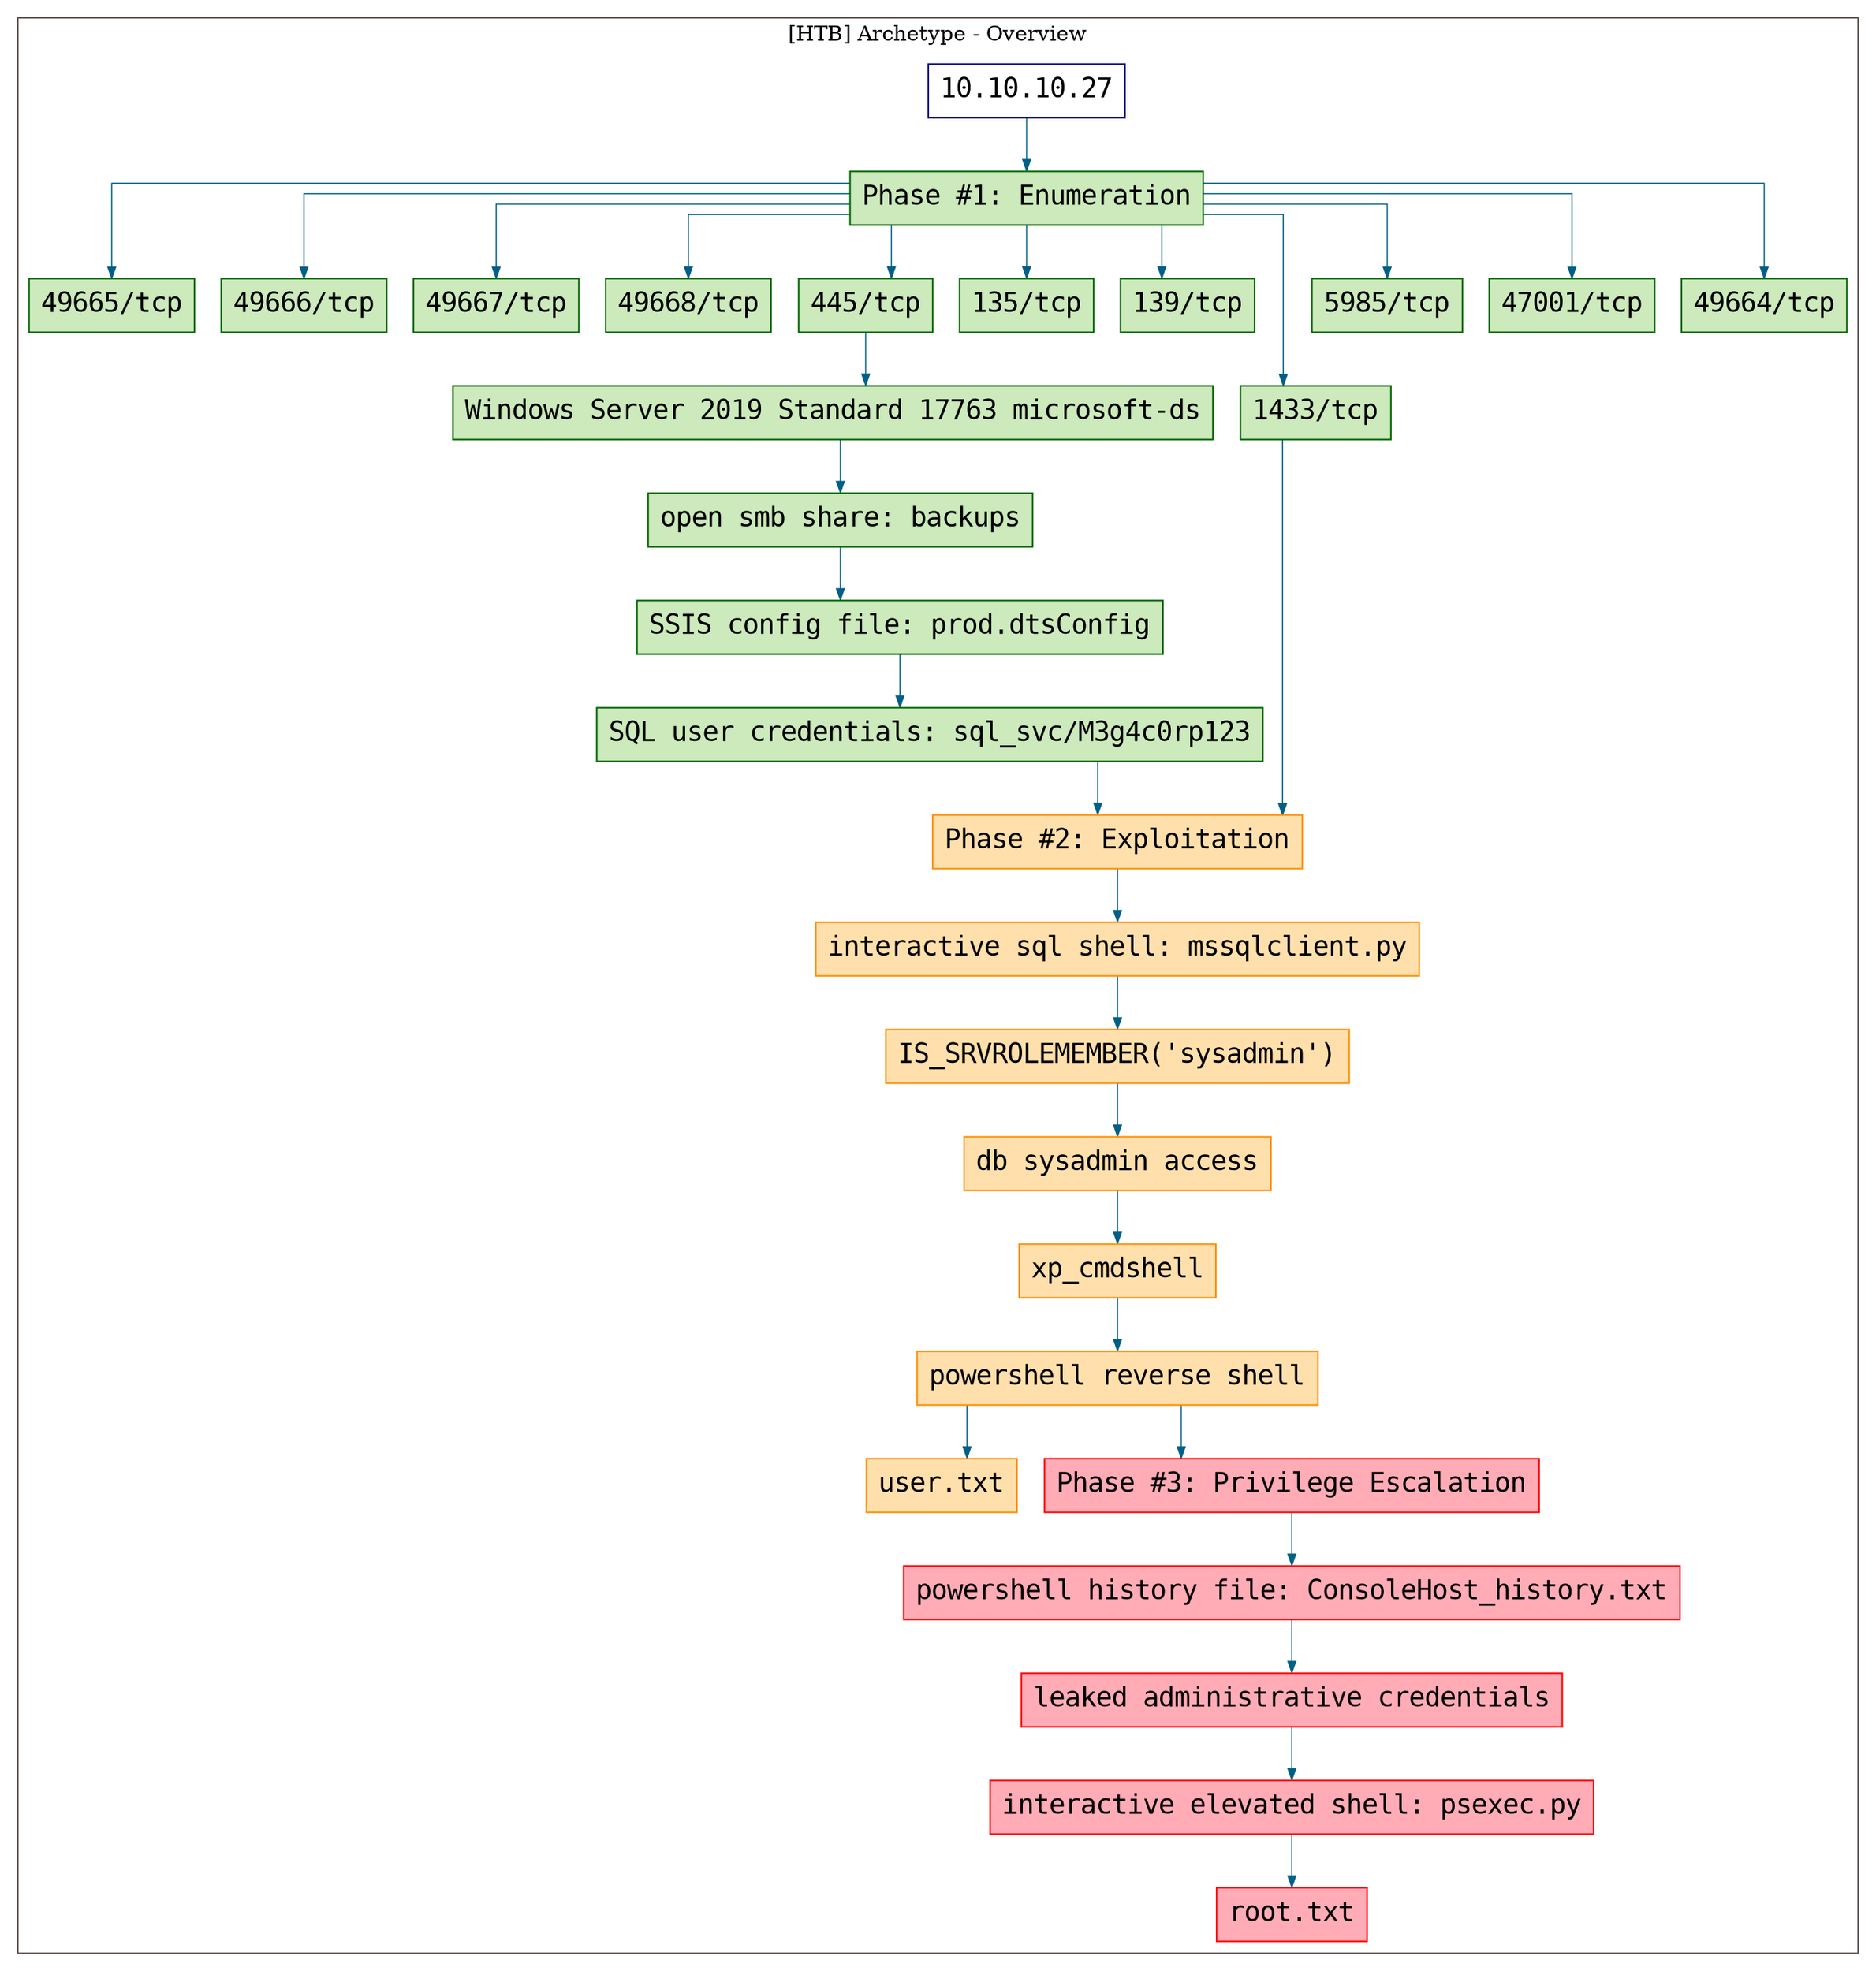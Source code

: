 digraph G {
  #rankdir=LR;
  nodesdictep=1.0; splines="ortho"; K=0.6; overlap=scale; fixedsize=true; resolution=72; bgcolor="#ffffff"; outputorder="edgesfirst";
  node [fontname="courier" fontsize=18 shape=box width=0.25 fillcolor="white" style="filled,solid"];
  edge [style=solid color="#005f87" penwidth=0.75 arrowsize=0.75];

  0[label="10.10.10.27" color="navyblue" fillcolor="#ffffff" tooltip="[HTB] Archetype - Overview"];
  10[label="49665/tcp" color="darkgreen" fillcolor="#cceabb" tooltip="Phase #1:Enumeration"];
  11[label="49666/tcp" color="darkgreen" fillcolor="#cceabb" tooltip="Phase #1:Enumeration"];
  12[label="49667/tcp" color="darkgreen" fillcolor="#cceabb" tooltip="Phase #1:Enumeration"];
  13[label="49668/tcp" color="darkgreen" fillcolor="#cceabb" tooltip="Phase #1:Enumeration"];
  14[label="445/tcp" color="darkgreen" fillcolor="#cceabb" tooltip="Phase #1:Enumeration"];
  15[label="Windows Server 2019 Standard 17763 microsoft-ds" color="darkgreen" fillcolor="#cceabb" tooltip="Phase #1:Enumeration"];
  16[label="open smb share: backups" color="darkgreen" fillcolor="#cceabb" tooltip="Phase #1:Enumeration"];
  17[label="SSIS config file: prod.dtsConfig" color="darkgreen" fillcolor="#cceabb" tooltip="Phase #1:Enumeration"];
  18[label="SQL user credentials: sql_svc/M3g4c0rp123" color="darkgreen" fillcolor="#cceabb" tooltip="Phase #1:Enumeration"];
  19[label="IS_SRVROLEMEMBER('sysadmin')" color="darkorange" fillcolor="#ffe0ac" tooltip="Phase #2:Exploitation"];
  1[label="Phase #1: Enumeration" color="darkgreen" fillcolor="#cceabb" tooltip="Phase #1:Enumeration"];
  20[label="db sysadmin access" color="darkorange" fillcolor="#ffe0ac" tooltip="Phase #2:Exploitation"];
  21[label="xp_cmdshell" color="darkorange" fillcolor="#ffe0ac" tooltip="Phase #2:Exploitation"];
  22[label="powershell reverse shell" color="darkorange" fillcolor="#ffe0ac" tooltip="Phase #2:Exploitation"];
  23[label="user.txt" color="darkorange" fillcolor="#ffe0ac" tooltip="Phase #2:Exploitation"];
  24[label="Phase #3: Privilege Escalation" color="red" fillcolor="#ffacb7" tooltip="Phase #3:Privilege Escalation"];
  25[label="powershell history file: ConsoleHost_history.txt" color="red" fillcolor="#ffacb7" tooltip="Phase #3:Privilege Escalation"];
  26[label="leaked administrative credentials" color="red" fillcolor="#ffacb7" tooltip="Phase #3:Privilege Escalation"];
  27[label="interactive elevated shell: psexec.py" color="red" fillcolor="#ffacb7" tooltip="Phase #3:Privilege Escalation"];
  28[label="root.txt" color="red" fillcolor="#ffacb7" tooltip="Phase #3:Privilege Escalation"];
  2[label="135/tcp" color="darkgreen" fillcolor="#cceabb" tooltip="Phase #1:Enumeration"];
  3[label="139/tcp" color="darkgreen" fillcolor="#cceabb" tooltip="Phase #1:Enumeration"];
  4[label="1433/tcp" color="darkgreen" fillcolor="#cceabb" tooltip="Phase #1:Enumeration"];
  5[label="Phase #2: Exploitation" color="darkorange" fillcolor="#ffe0ac" tooltip="Phase #2:Exploitation"];
  6[label="interactive sql shell: mssqlclient.py" color="darkorange" fillcolor="#ffe0ac" tooltip="Phase #2:Exploitation"];
  7[label="5985/tcp" color="darkgreen" fillcolor="#cceabb" tooltip="Phase #1:Enumeration"];
  8[label="47001/tcp" color="darkgreen" fillcolor="#cceabb" tooltip="Phase #1:Enumeration"];
  9[label="49664/tcp" color="darkgreen" fillcolor="#cceabb" tooltip="Phase #1:Enumeration"];

  subgraph cluster_0 {
    node [style="filled,solid"];
    label = "[HTB] Archetype - Overview";
    color = "#665957";
    0 -> 1 [color="#005f87"];
    1 -> 10 [color="#005f87"];
    1 -> 11 [color="#005f87"];
    1 -> 12 [color="#005f87"];
    1 -> 13 [color="#005f87"];
    1 -> 14 [color="#005f87"];
    1 -> 2 [color="#005f87"];
    1 -> 3 [color="#005f87"];
    1 -> 4 [color="#005f87"];
    1 -> 7 [color="#005f87"];
    1 -> 8 [color="#005f87"];
    1 -> 9 [color="#005f87"];
    14 -> 15 [color="#005f87"];
    15 -> 16 [color="#005f87"];
    16 -> 17 [color="#005f87"];
    17 -> 18 [color="#005f87"];
    18 -> 5 [color="#005f87"];
    19 -> 20 [color="#005f87"];
    20 -> 21 [color="#005f87"];
    21 -> 22 [color="#005f87"];
    22 -> 23 [color="#005f87"];
    22 -> 24 [color="#005f87"];
    24 -> 25 [color="#005f87"];
    25 -> 26 [color="#005f87"];
    26 -> 27 [color="#005f87"];
    27 -> 28 [color="#005f87"];
    4 -> 5 [color="#005f87"];
    5 -> 6 [color="#005f87"];
    6 -> 19 [color="#005f87"];
  }
}
